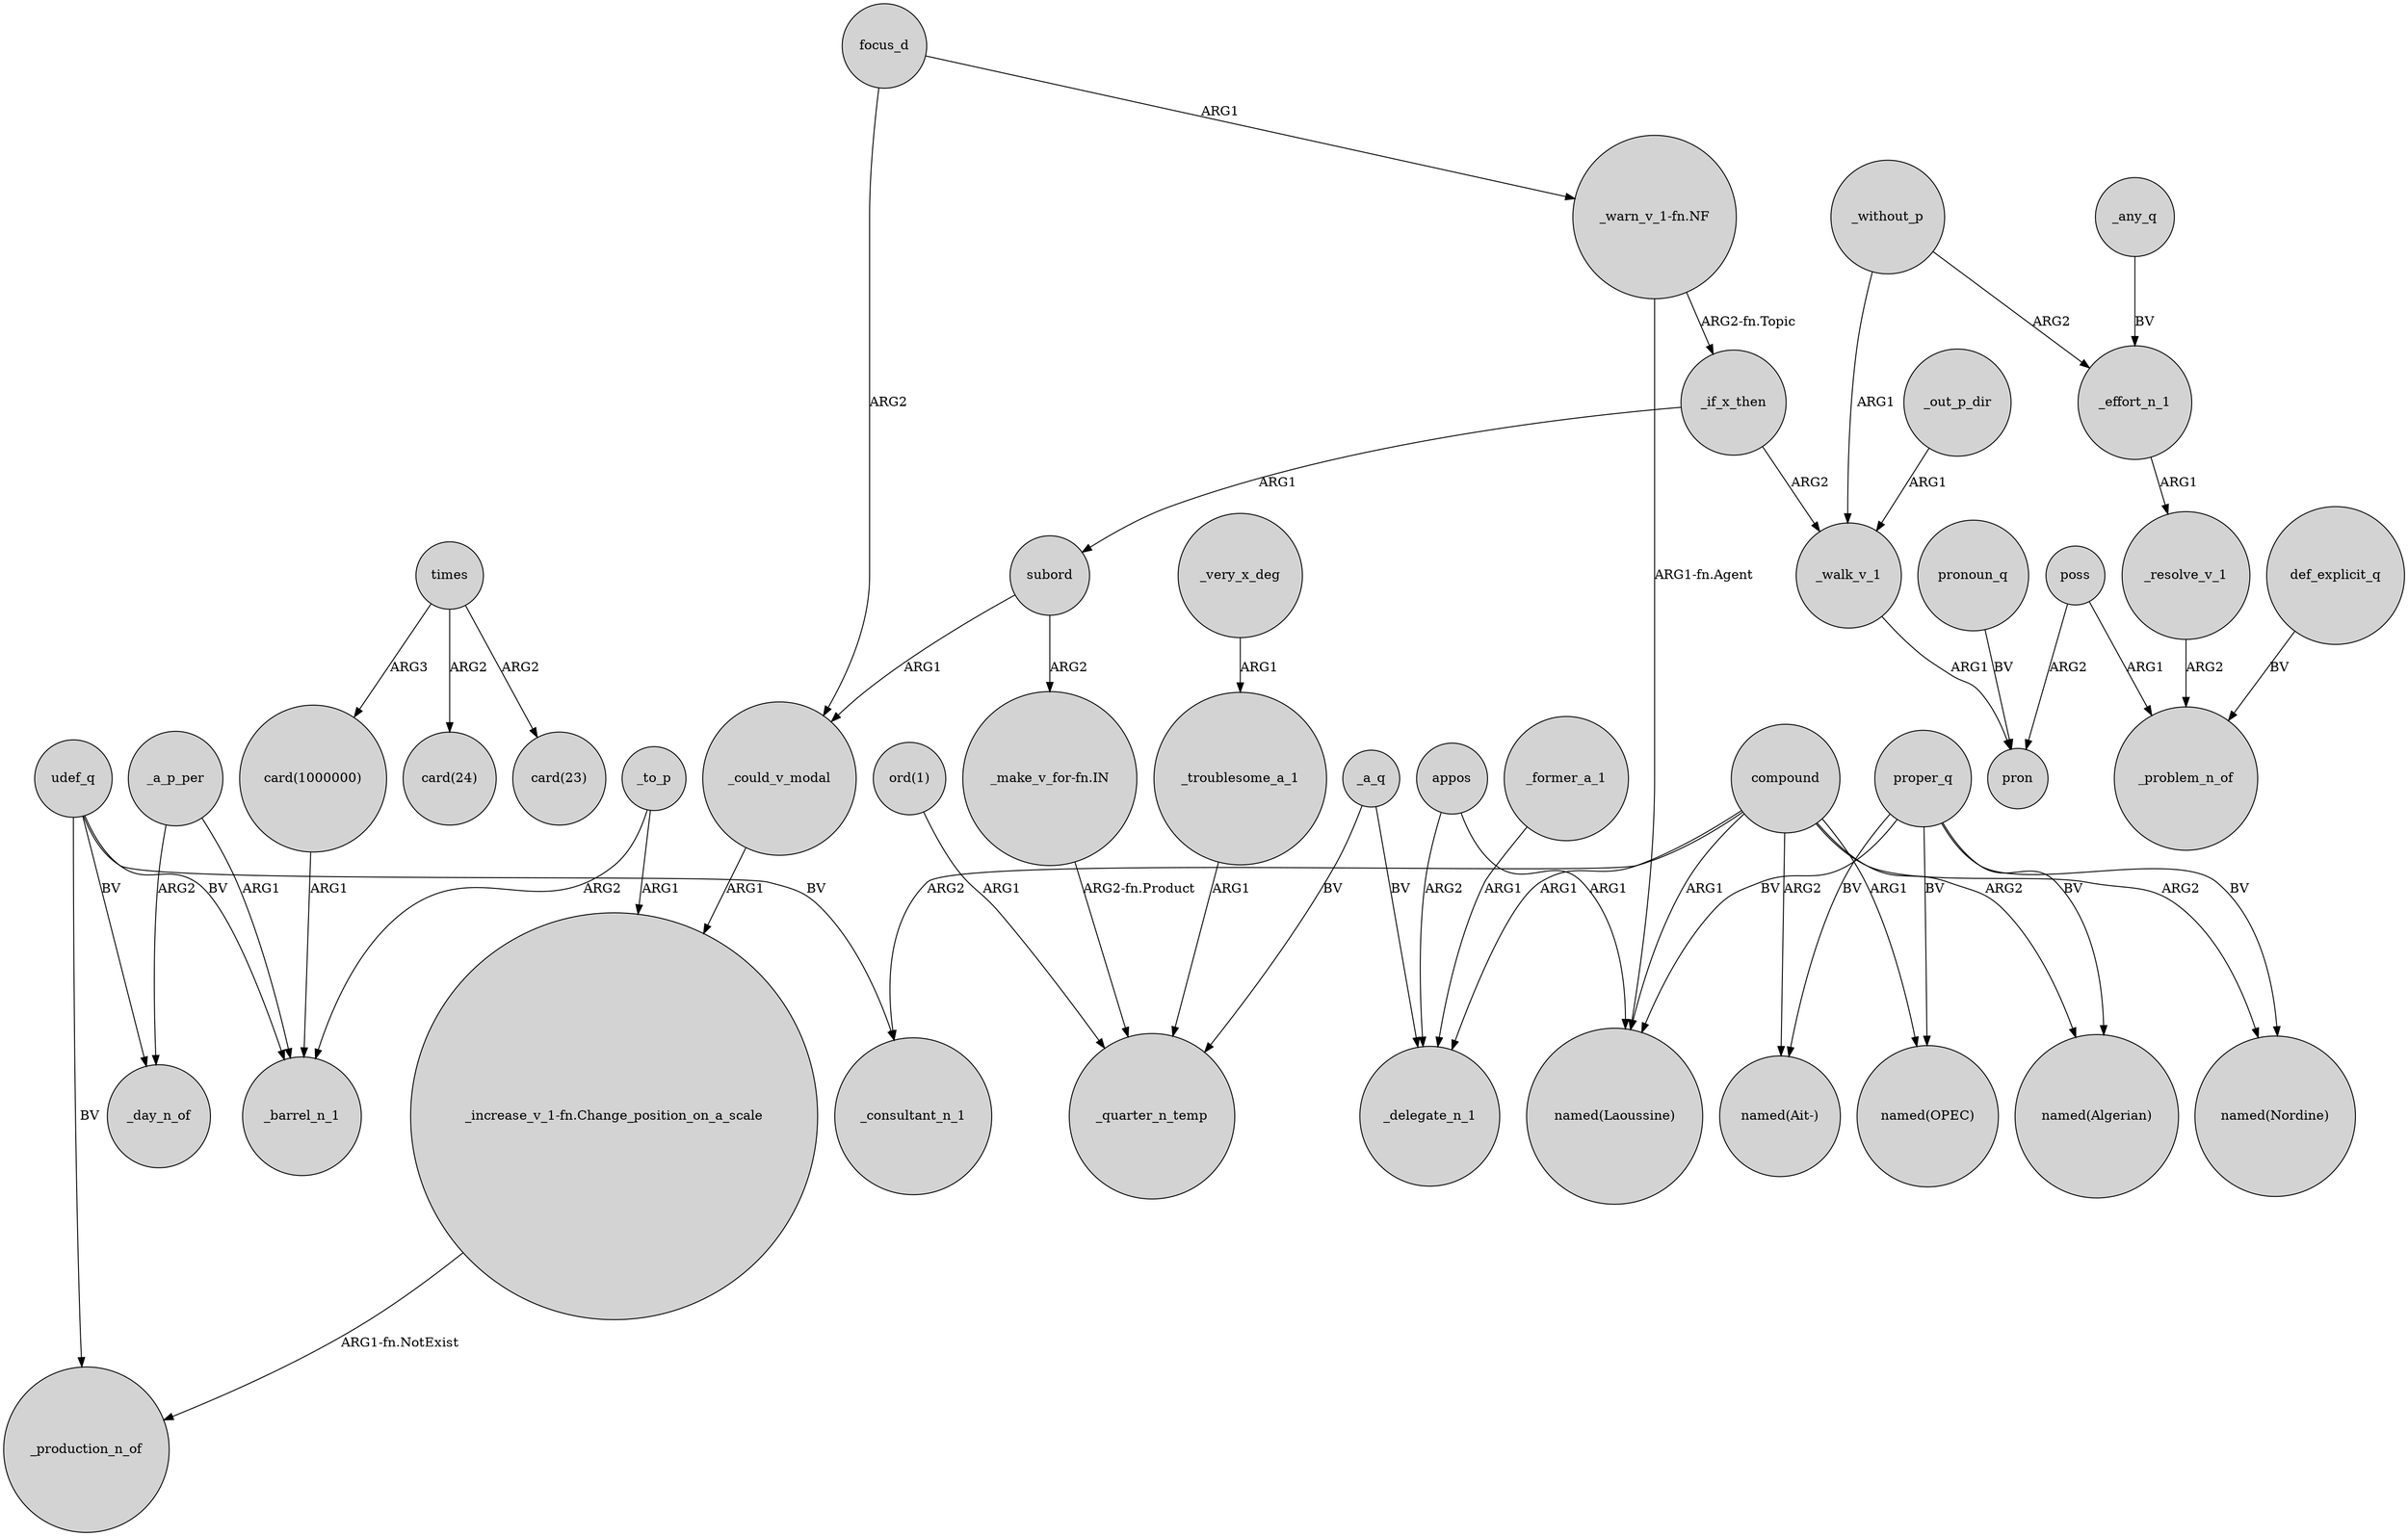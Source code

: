 digraph {
	node [shape=circle style=filled]
	focus_d -> _could_v_modal [label=ARG2]
	udef_q -> _production_n_of [label=BV]
	times -> "card(23)" [label=ARG2]
	appos -> _delegate_n_1 [label=ARG2]
	_a_p_per -> _day_n_of [label=ARG2]
	poss -> pron [label=ARG2]
	"_increase_v_1-fn.Change_position_on_a_scale" -> _production_n_of [label="ARG1-fn.NotExist"]
	_former_a_1 -> _delegate_n_1 [label=ARG1]
	compound -> "named(Laoussine)" [label=ARG1]
	_if_x_then -> subord [label=ARG1]
	compound -> "named(Ait-)" [label=ARG2]
	poss -> _problem_n_of [label=ARG1]
	compound -> "named(Nordine)" [label=ARG2]
	"card(1000000)" -> _barrel_n_1 [label=ARG1]
	appos -> "named(Laoussine)" [label=ARG1]
	_without_p -> _walk_v_1 [label=ARG1]
	compound -> _consultant_n_1 [label=ARG2]
	compound -> "named(OPEC)" [label=ARG1]
	focus_d -> "_warn_v_1-fn.NF" [label=ARG1]
	udef_q -> _day_n_of [label=BV]
	subord -> _could_v_modal [label=ARG1]
	_any_q -> _effort_n_1 [label=BV]
	_troublesome_a_1 -> _quarter_n_temp [label=ARG1]
	_out_p_dir -> _walk_v_1 [label=ARG1]
	"_warn_v_1-fn.NF" -> "named(Laoussine)" [label="ARG1-fn.Agent"]
	_to_p -> "_increase_v_1-fn.Change_position_on_a_scale" [label=ARG1]
	proper_q -> "named(Algerian)" [label=BV]
	pronoun_q -> pron [label=BV]
	_a_q -> _quarter_n_temp [label=BV]
	proper_q -> "named(Laoussine)" [label=BV]
	def_explicit_q -> _problem_n_of [label=BV]
	_a_p_per -> _barrel_n_1 [label=ARG1]
	proper_q -> "named(Ait-)" [label=BV]
	compound -> _delegate_n_1 [label=ARG1]
	_to_p -> _barrel_n_1 [label=ARG2]
	times -> "card(1000000)" [label=ARG3]
	_effort_n_1 -> _resolve_v_1 [label=ARG1]
	"ord(1)" -> _quarter_n_temp [label=ARG1]
	_if_x_then -> _walk_v_1 [label=ARG2]
	_very_x_deg -> _troublesome_a_1 [label=ARG1]
	udef_q -> _consultant_n_1 [label=BV]
	_could_v_modal -> "_increase_v_1-fn.Change_position_on_a_scale" [label=ARG1]
	subord -> "_make_v_for-fn.IN" [label=ARG2]
	_a_q -> _delegate_n_1 [label=BV]
	times -> "card(24)" [label=ARG2]
	proper_q -> "named(OPEC)" [label=BV]
	compound -> "named(Algerian)" [label=ARG2]
	udef_q -> _barrel_n_1 [label=BV]
	"_make_v_for-fn.IN" -> _quarter_n_temp [label="ARG2-fn.Product"]
	_resolve_v_1 -> _problem_n_of [label=ARG2]
	"_warn_v_1-fn.NF" -> _if_x_then [label="ARG2-fn.Topic"]
	proper_q -> "named(Nordine)" [label=BV]
	_without_p -> _effort_n_1 [label=ARG2]
	_walk_v_1 -> pron [label=ARG1]
}
